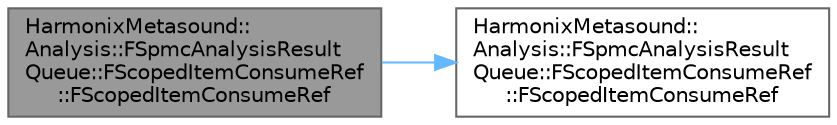 digraph "HarmonixMetasound::Analysis::FSpmcAnalysisResultQueue::FScopedItemConsumeRef::FScopedItemConsumeRef"
{
 // INTERACTIVE_SVG=YES
 // LATEX_PDF_SIZE
  bgcolor="transparent";
  edge [fontname=Helvetica,fontsize=10,labelfontname=Helvetica,labelfontsize=10];
  node [fontname=Helvetica,fontsize=10,shape=box,height=0.2,width=0.4];
  rankdir="LR";
  Node1 [id="Node000001",label="HarmonixMetasound::\lAnalysis::FSpmcAnalysisResult\lQueue::FScopedItemConsumeRef\l::FScopedItemConsumeRef",height=0.2,width=0.4,color="gray40", fillcolor="grey60", style="filled", fontcolor="black",tooltip=" "];
  Node1 -> Node2 [id="edge1_Node000001_Node000002",color="steelblue1",style="solid",tooltip=" "];
  Node2 [id="Node000002",label="HarmonixMetasound::\lAnalysis::FSpmcAnalysisResult\lQueue::FScopedItemConsumeRef\l::FScopedItemConsumeRef",height=0.2,width=0.4,color="grey40", fillcolor="white", style="filled",URL="$de/d5b/classHarmonixMetasound_1_1Analysis_1_1FSpmcAnalysisResultQueue_1_1FScopedItemConsumeRef.html#a19e6872d2403ce822ad9ad2d1964ce04",tooltip=" "];
}
